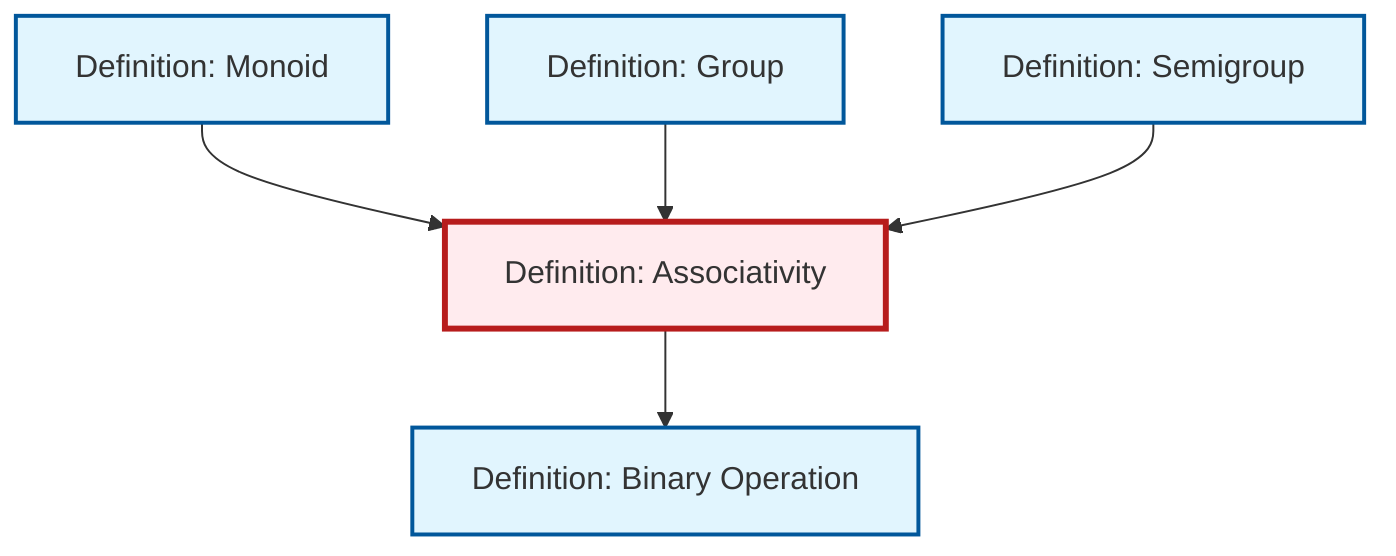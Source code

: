 graph TD
    classDef definition fill:#e1f5fe,stroke:#01579b,stroke-width:2px
    classDef theorem fill:#f3e5f5,stroke:#4a148c,stroke-width:2px
    classDef axiom fill:#fff3e0,stroke:#e65100,stroke-width:2px
    classDef example fill:#e8f5e9,stroke:#1b5e20,stroke-width:2px
    classDef current fill:#ffebee,stroke:#b71c1c,stroke-width:3px
    def-binary-operation["Definition: Binary Operation"]:::definition
    def-associativity["Definition: Associativity"]:::definition
    def-semigroup["Definition: Semigroup"]:::definition
    def-group["Definition: Group"]:::definition
    def-monoid["Definition: Monoid"]:::definition
    def-associativity --> def-binary-operation
    def-monoid --> def-associativity
    def-group --> def-associativity
    def-semigroup --> def-associativity
    class def-associativity current
